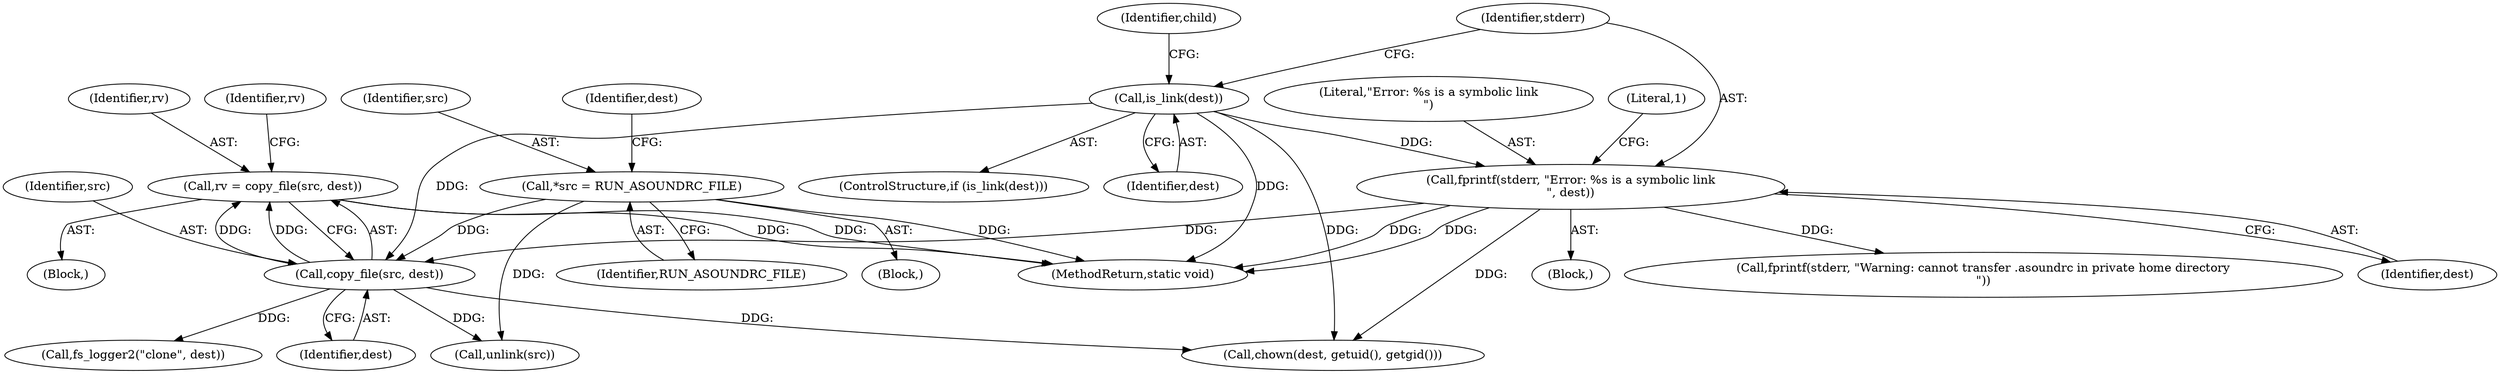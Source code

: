 digraph "0_firejail_903fd8a0789ca3cc3c21d84cd0282481515592ef@API" {
"1000149" [label="(Call,rv = copy_file(src, dest))"];
"1000151" [label="(Call,copy_file(src, dest))"];
"1000104" [label="(Call,*src = RUN_ASOUNDRC_FILE)"];
"1000122" [label="(Call,is_link(dest))"];
"1000125" [label="(Call,fprintf(stderr, \"Error: %s is a symbolic link\n\", dest))"];
"1000133" [label="(Identifier,child)"];
"1000161" [label="(Call,fs_logger2(\"clone\", dest))"];
"1000124" [label="(Block,)"];
"1000156" [label="(Call,fprintf(stderr, \"Warning: cannot transfer .asoundrc in private home directory\n\"))"];
"1000128" [label="(Identifier,dest)"];
"1000150" [label="(Identifier,rv)"];
"1000123" [label="(Identifier,dest)"];
"1000155" [label="(Identifier,rv)"];
"1000152" [label="(Identifier,src)"];
"1000125" [label="(Call,fprintf(stderr, \"Error: %s is a symbolic link\n\", dest))"];
"1000191" [label="(MethodReturn,static void)"];
"1000105" [label="(Identifier,src)"];
"1000145" [label="(Block,)"];
"1000127" [label="(Literal,\"Error: %s is a symbolic link\n\")"];
"1000126" [label="(Identifier,stderr)"];
"1000130" [label="(Literal,1)"];
"1000189" [label="(Call,unlink(src))"];
"1000106" [label="(Identifier,RUN_ASOUNDRC_FILE)"];
"1000112" [label="(Identifier,dest)"];
"1000121" [label="(ControlStructure,if (is_link(dest)))"];
"1000149" [label="(Call,rv = copy_file(src, dest))"];
"1000153" [label="(Identifier,dest)"];
"1000102" [label="(Block,)"];
"1000122" [label="(Call,is_link(dest))"];
"1000172" [label="(Call,chown(dest, getuid(), getgid()))"];
"1000104" [label="(Call,*src = RUN_ASOUNDRC_FILE)"];
"1000151" [label="(Call,copy_file(src, dest))"];
"1000149" -> "1000145"  [label="AST: "];
"1000149" -> "1000151"  [label="CFG: "];
"1000150" -> "1000149"  [label="AST: "];
"1000151" -> "1000149"  [label="AST: "];
"1000155" -> "1000149"  [label="CFG: "];
"1000149" -> "1000191"  [label="DDG: "];
"1000149" -> "1000191"  [label="DDG: "];
"1000151" -> "1000149"  [label="DDG: "];
"1000151" -> "1000149"  [label="DDG: "];
"1000151" -> "1000153"  [label="CFG: "];
"1000152" -> "1000151"  [label="AST: "];
"1000153" -> "1000151"  [label="AST: "];
"1000104" -> "1000151"  [label="DDG: "];
"1000122" -> "1000151"  [label="DDG: "];
"1000125" -> "1000151"  [label="DDG: "];
"1000151" -> "1000161"  [label="DDG: "];
"1000151" -> "1000172"  [label="DDG: "];
"1000151" -> "1000189"  [label="DDG: "];
"1000104" -> "1000102"  [label="AST: "];
"1000104" -> "1000106"  [label="CFG: "];
"1000105" -> "1000104"  [label="AST: "];
"1000106" -> "1000104"  [label="AST: "];
"1000112" -> "1000104"  [label="CFG: "];
"1000104" -> "1000191"  [label="DDG: "];
"1000104" -> "1000189"  [label="DDG: "];
"1000122" -> "1000121"  [label="AST: "];
"1000122" -> "1000123"  [label="CFG: "];
"1000123" -> "1000122"  [label="AST: "];
"1000126" -> "1000122"  [label="CFG: "];
"1000133" -> "1000122"  [label="CFG: "];
"1000122" -> "1000191"  [label="DDG: "];
"1000122" -> "1000125"  [label="DDG: "];
"1000122" -> "1000172"  [label="DDG: "];
"1000125" -> "1000124"  [label="AST: "];
"1000125" -> "1000128"  [label="CFG: "];
"1000126" -> "1000125"  [label="AST: "];
"1000127" -> "1000125"  [label="AST: "];
"1000128" -> "1000125"  [label="AST: "];
"1000130" -> "1000125"  [label="CFG: "];
"1000125" -> "1000191"  [label="DDG: "];
"1000125" -> "1000191"  [label="DDG: "];
"1000125" -> "1000156"  [label="DDG: "];
"1000125" -> "1000172"  [label="DDG: "];
}
